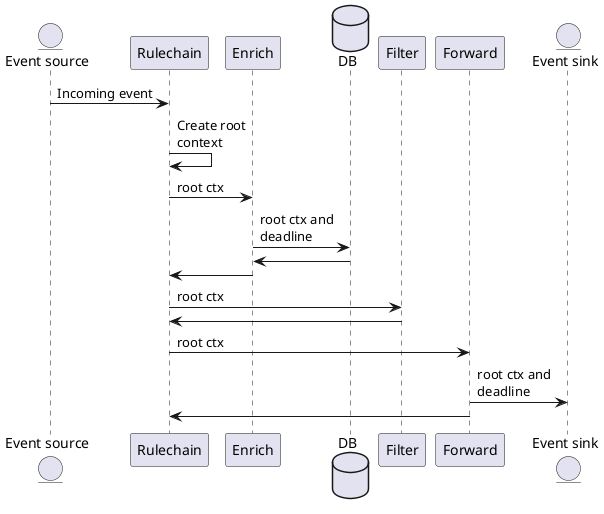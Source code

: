 @startuml
entity "Event source" as event
participant Rulechain
participant Enrich
database DB
participant Filter as filter
participant Forward as forward
entity "Event sink" as sink

event -> Rulechain : Incoming event
Rulechain -> Rulechain : Create root\ncontext
Rulechain -> Enrich : root ctx
Enrich -> DB : root ctx and\ndeadline
DB -> Enrich
Enrich -> Rulechain
Rulechain -> filter : root ctx
filter -> Rulechain
Rulechain -> forward : root ctx
forward -> sink : root ctx and\ndeadline
forward -> Rulechain
@enduml
